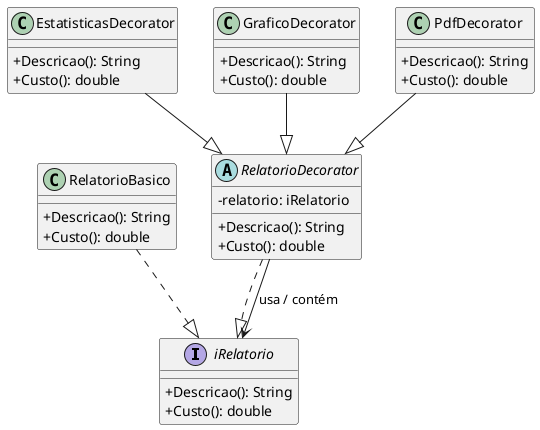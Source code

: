 @startuml
skinparam classAttributeIconSize 0

' --- Interface ---
interface iRelatorio {
  + Descricao(): String
  + Custo(): double
}

' --- Classes ---
class RelatorioBasico {
  + Descricao(): String
  + Custo(): double
}

abstract class RelatorioDecorator {
  - relatorio: iRelatorio
  + Descricao(): String
  + Custo(): double
}

class EstatisticasDecorator {
  + Descricao(): String
  + Custo(): double
}

class GraficoDecorator {
  + Descricao(): String
  + Custo(): double
}

class PdfDecorator {
  + Descricao(): String
  + Custo(): double
}

' --- Relações ---
RelatorioBasico ..|> iRelatorio
RelatorioDecorator ..|> iRelatorio

EstatisticasDecorator --|> RelatorioDecorator
GraficoDecorator --|> RelatorioDecorator
PdfDecorator --|> RelatorioDecorator

RelatorioDecorator --> iRelatorio : usa / contém

@enduml
